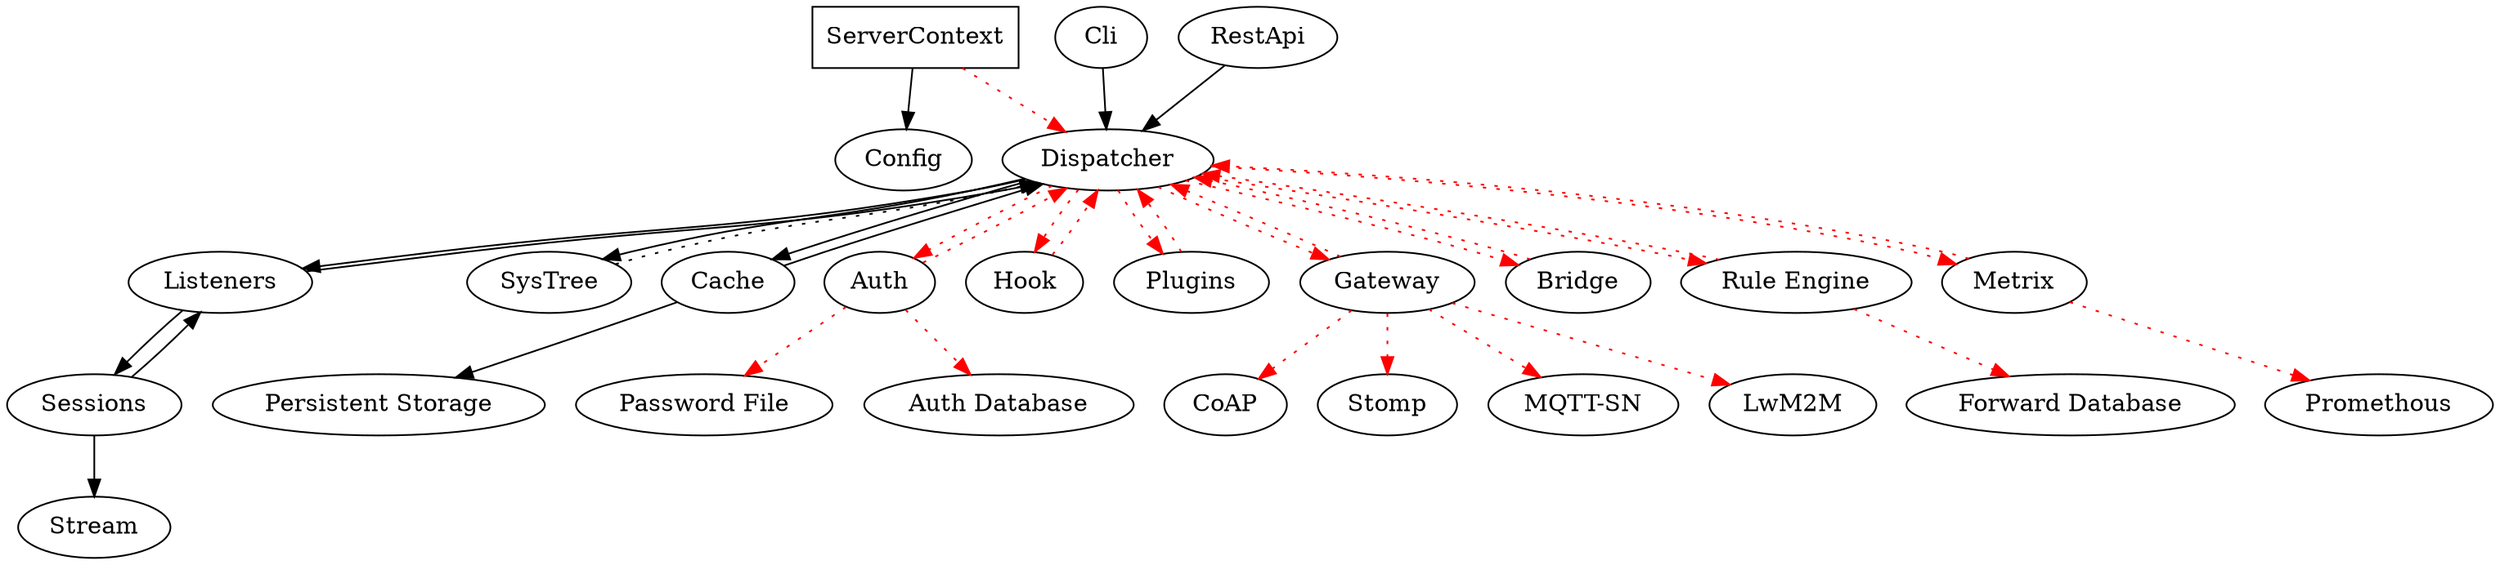 
digraph {
	ServerContext [shape=box];
	ServerContext -> Config;
	ServerContext -> Dispatcher [style=dotted, color=red];

	Dispatcher -> Listeners;
	Listeners -> Dispatcher;

	Dispatcher -> SysTree;
	SysTree -> Dispatcher [style=dotted];

	Dispatcher -> Cache;
	Cache -> Dispatcher;
	Cache -> "Persistent Storage";

	Listeners -> Sessions;
	Sessions -> Listeners;
	Sessions -> Stream;

	// cli
	Cli -> Dispatcher;

	// dashboard app
	RestApi -> Dispatcher;

	// auth app
	Auth -> Dispatcher [style=dotted, color=red];
	Dispatcher -> Auth [style=dotted, color=red];
	Auth -> "Password File" [style=dotted, color=red];
	Auth -> "Auth Database" [style=dotted, color=red];

	// hook app
	Dispatcher -> Hook [style=dotted, color=red];
	Hook -> Dispatcher [style=dotted, color=red];

	// plugin app
	Dispatcher -> Plugins [style=dotted, color=red];
	Plugins -> Dispatcher [style=dotted, color=red];

	// gateway app
	Gateway -> Dispatcher [style=dotted, color=red];
	Dispatcher -> Gateway [style=dotted, color=red];
	Gateway -> CoAP [style=dotted, color=red];
	Gateway -> Stomp [style=dotted, color=red];
	Gateway -> "MQTT-SN" [style=dotted, color=red];
	Gateway -> LwM2M [style=dotted, color=red];

	// mqtt bridge app
	Dispatcher -> Bridge [style=dotted, color=red];
	Bridge -> Dispatcher [style=dotted, color=red];

	// rule engine app
	Dispatcher -> "Rule Engine" [style=dotted, color=red];
	"Rule Engine" -> Dispatcher [style=dotted, color=red];
	"Rule Engine" -> "Forward Database" [style=dotted, color=red];

	// monitor app
	Dispatcher -> Metrix [style=dotted, color=red];
	Metrix -> Dispatcher [style=dotted, color=red];
	Metrix -> Promethous [style=dotted, color=red];
}
